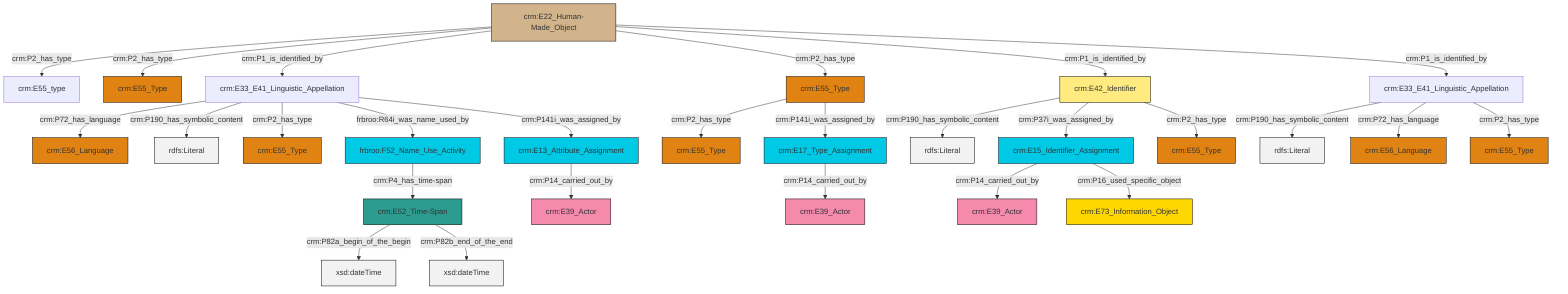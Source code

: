 graph TD
classDef Literal fill:#f2f2f2,stroke:#000000;
classDef CRM_Entity fill:#FFFFFF,stroke:#000000;
classDef Temporal_Entity fill:#00C9E6, stroke:#000000;
classDef Type fill:#E18312, stroke:#000000;
classDef Time-Span fill:#2C9C91, stroke:#000000;
classDef Appellation fill:#FFEB7F, stroke:#000000;
classDef Place fill:#008836, stroke:#000000;
classDef Persistent_Item fill:#B266B2, stroke:#000000;
classDef Conceptual_Object fill:#FFD700, stroke:#000000;
classDef Physical_Thing fill:#D2B48C, stroke:#000000;
classDef Actor fill:#f58aad, stroke:#000000;
classDef PC_Classes fill:#4ce600, stroke:#000000;
classDef Multi fill:#cccccc,stroke:#000000;

4["crm:E22_Human-Made_Object"]:::Physical_Thing -->|crm:P2_has_type| 5["crm:E55_type"]:::Default
4["crm:E22_Human-Made_Object"]:::Physical_Thing -->|crm:P2_has_type| 6["crm:E55_Type"]:::Type
7["crm:E13_Attribute_Assignment"]:::Temporal_Entity -->|crm:P14_carried_out_by| 8["crm:E39_Actor"]:::Actor
9["crm:E17_Type_Assignment"]:::Temporal_Entity -->|crm:P14_carried_out_by| 10["crm:E39_Actor"]:::Actor
4["crm:E22_Human-Made_Object"]:::Physical_Thing -->|crm:P1_is_identified_by| 11["crm:E33_E41_Linguistic_Appellation"]:::Default
11["crm:E33_E41_Linguistic_Appellation"]:::Default -->|crm:P72_has_language| 20["crm:E56_Language"]:::Type
4["crm:E22_Human-Made_Object"]:::Physical_Thing -->|crm:P2_has_type| 21["crm:E55_Type"]:::Type
12["crm:E15_Identifier_Assignment"]:::Temporal_Entity -->|crm:P14_carried_out_by| 22["crm:E39_Actor"]:::Actor
23["crm:E52_Time-Span"]:::Time-Span -->|crm:P82a_begin_of_the_begin| 24[xsd:dateTime]:::Literal
21["crm:E55_Type"]:::Type -->|crm:P2_has_type| 26["crm:E55_Type"]:::Type
28["frbroo:F52_Name_Use_Activity"]:::Temporal_Entity -->|crm:P4_has_time-span| 23["crm:E52_Time-Span"]:::Time-Span
4["crm:E22_Human-Made_Object"]:::Physical_Thing -->|crm:P1_is_identified_by| 29["crm:E42_Identifier"]:::Appellation
32["crm:E33_E41_Linguistic_Appellation"]:::Default -->|crm:P190_has_symbolic_content| 33[rdfs:Literal]:::Literal
21["crm:E55_Type"]:::Type -->|crm:P141i_was_assigned_by| 9["crm:E17_Type_Assignment"]:::Temporal_Entity
29["crm:E42_Identifier"]:::Appellation -->|crm:P190_has_symbolic_content| 34[rdfs:Literal]:::Literal
11["crm:E33_E41_Linguistic_Appellation"]:::Default -->|crm:P190_has_symbolic_content| 35[rdfs:Literal]:::Literal
11["crm:E33_E41_Linguistic_Appellation"]:::Default -->|crm:P2_has_type| 2["crm:E55_Type"]:::Type
11["crm:E33_E41_Linguistic_Appellation"]:::Default -->|frbroo:R64i_was_name_used_by| 28["frbroo:F52_Name_Use_Activity"]:::Temporal_Entity
29["crm:E42_Identifier"]:::Appellation -->|crm:P37i_was_assigned_by| 12["crm:E15_Identifier_Assignment"]:::Temporal_Entity
29["crm:E42_Identifier"]:::Appellation -->|crm:P2_has_type| 14["crm:E55_Type"]:::Type
32["crm:E33_E41_Linguistic_Appellation"]:::Default -->|crm:P72_has_language| 0["crm:E56_Language"]:::Type
11["crm:E33_E41_Linguistic_Appellation"]:::Default -->|crm:P141i_was_assigned_by| 7["crm:E13_Attribute_Assignment"]:::Temporal_Entity
4["crm:E22_Human-Made_Object"]:::Physical_Thing -->|crm:P1_is_identified_by| 32["crm:E33_E41_Linguistic_Appellation"]:::Default
12["crm:E15_Identifier_Assignment"]:::Temporal_Entity -->|crm:P16_used_specific_object| 18["crm:E73_Information_Object"]:::Conceptual_Object
32["crm:E33_E41_Linguistic_Appellation"]:::Default -->|crm:P2_has_type| 42["crm:E55_Type"]:::Type
23["crm:E52_Time-Span"]:::Time-Span -->|crm:P82b_end_of_the_end| 47[xsd:dateTime]:::Literal